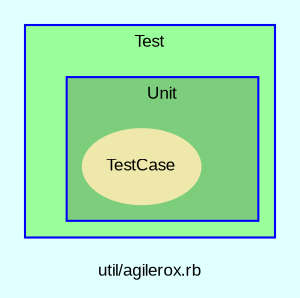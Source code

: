 digraph TopLevel {
    compound = true
    bgcolor = lightcyan1
    fontname = Arial
    fontsize = 8
    label = "util/agilerox.rb"
    node [
        fontname = Arial,
        fontsize = 8,
        color = black
    ]

    subgraph cluster_Test {
        fillcolor = palegreen1
        URL = "classes/Test.html"
        fontname = Arial
        color = blue
        label = "Test"
        style = filled
        Test [
            shape = plaintext,
            height = 0.01,
            width = 0.01,
            label = ""
        ]

        subgraph cluster_Test__Unit {
            fillcolor = palegreen3
            URL = "classes/Test/Unit.html"
            fontname = Arial
            color = blue
            label = "Unit"
            style = filled
            Test__Unit [
                shape = plaintext,
                height = 0.01,
                width = 0.01,
                label = ""
            ]

            Test__Unit__TestCase [
                fontcolor = black,
                URL = "classes/Test/Unit/TestCase.html",
                shape = ellipse,
                color = palegoldenrod,
                style = filled,
                label = "TestCase"
            ]

        }

    }

}

